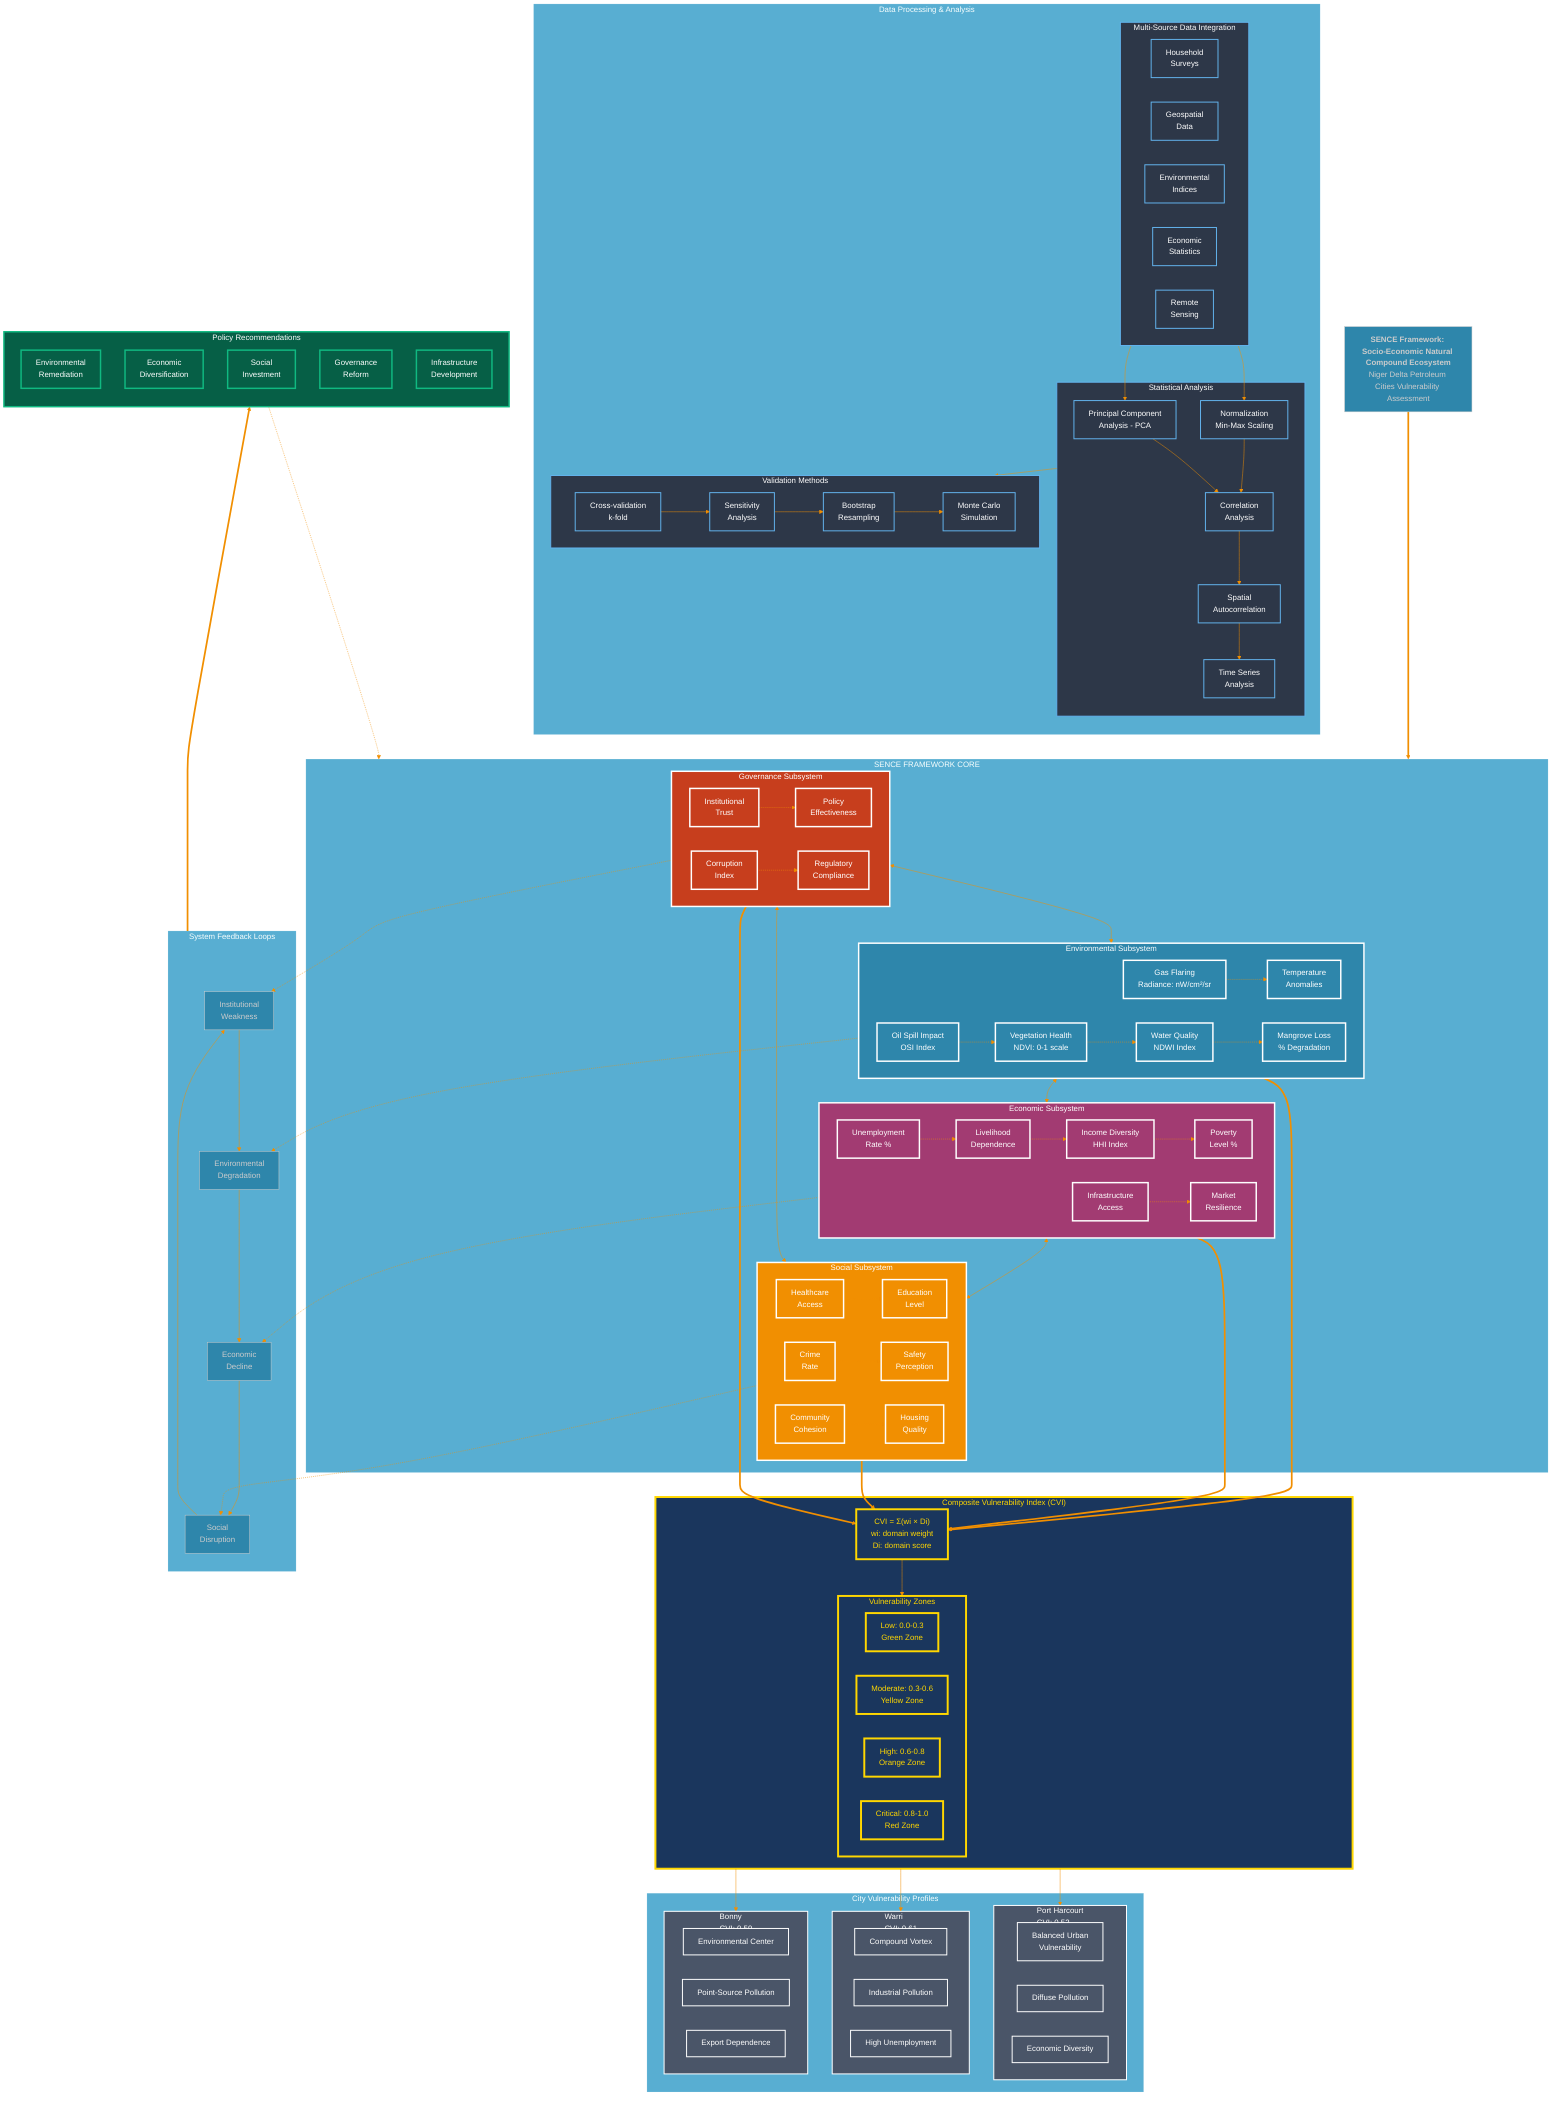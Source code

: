 %%{init: {'theme':'dark', 'themeVariables': { 'primaryColor':'#2E86AB', 'primaryTextColor':'#fff', 'primaryBorderColor':'#7C8A99', 'lineColor':'#F18F01', 'secondaryColor':'#A23B72', 'tertiaryColor':'#C73E1D', 'background':'#1a1a1a', 'mainBkg':'#2E86AB', 'secondBkg':'#A23B72', 'tertiaryBkg':'#F18F01'}}}%%

graph TB
    %% Title and Main Framework
    TITLE["<b>SENCE Framework: Socio-Economic Natural Compound Ecosystem</b><br/>Niger Delta Petroleum Cities Vulnerability Assessment"]
    
    %% Core Components
    subgraph SENCE["SENCE FRAMEWORK CORE"]
        direction TB
        
        %% Environmental Subsystem
        subgraph ENV["Environmental Subsystem"]
            direction LR
            E1[Oil Spill Impact<br/>OSI Index]
            E2[Gas Flaring<br/>Radiance: nW/cm²/sr]
            E3[Vegetation Health<br/>NDVI: 0-1 scale]
            E4[Water Quality<br/>NDWI Index]
            E5[Mangrove Loss<br/>% Degradation]
            E6[Temperature<br/>Anomalies]
            
            E1 -.-> E3
            E2 -.-> E6
            E3 -.-> E4
            E4 -.-> E5
        end
        
        %% Economic Subsystem
        subgraph ECON["Economic Subsystem"]
            direction LR
            EC1[Unemployment<br/>Rate %]
            EC2[Livelihood<br/>Dependence]
            EC3[Income Diversity<br/>HHI Index]
            EC4[Infrastructure<br/>Access]
            EC5[Poverty<br/>Level %]
            EC6[Market<br/>Resilience]
            
            EC1 -.-> EC2
            EC2 -.-> EC3
            EC3 -.-> EC5
            EC4 -.-> EC6
        end
        
        %% Social Subsystem
        subgraph SOC["Social Subsystem"]
            direction LR
            S1[Healthcare<br/>Access]
            S2[Education<br/>Level]
            S3[Crime<br/>Rate]
            S4[Community<br/>Cohesion]
            S5[Housing<br/>Quality]
            S6[Safety<br/>Perception]
            
            S1 -.-> S2
            S3 -.-> S6
            S4 -.-> S5
        end
        
        %% Governance & Institutional
        subgraph GOV["Governance Subsystem"]
            direction LR
            G1[Institutional<br/>Trust]
            G2[Policy<br/>Effectiveness]
            G3[Corruption<br/>Index]
            G4[Regulatory<br/>Compliance]
            
            G1 -.-> G2
            G3 -.-> G4
        end
    end
    
    %% Data Processing Pipeline
    subgraph PROCESS["Data Processing & Analysis"]
        direction TB
        
        %% Data Sources
        subgraph DATA["Multi-Source Data Integration"]
            D1[Household<br/>Surveys]
            D2[Geospatial<br/>Data]
            D3[Environmental<br/>Indices]
            D4[Economic<br/>Statistics]
            D5[Remote<br/>Sensing]
        end
        
        %% Analysis Methods
        subgraph ANALYSIS["Statistical Analysis"]
            A1[Principal Component<br/>Analysis - PCA]
            A2[Normalization<br/>Min-Max Scaling]
            A3[Correlation<br/>Analysis]
            A4[Spatial<br/>Autocorrelation]
            A5[Time Series<br/>Analysis]
        end
        
        %% Model Validation
        subgraph VALID["Validation Methods"]
            V1[Cross-validation<br/>k-fold]
            V2[Sensitivity<br/>Analysis]
            V3[Bootstrap<br/>Resampling]
            V4[Monte Carlo<br/>Simulation]
        end
    end
    
    %% City-Specific Profiles
    subgraph CITIES["City Vulnerability Profiles"]
        direction LR
        
        subgraph PH["Port Harcourt<br/>CVI: 0.52"]
            PH1[Balanced Urban<br/>Vulnerability]
            PH2[Diffuse Pollution]
            PH3[Economic Diversity]
        end
        
        subgraph WR["Warri<br/>CVI: 0.61"]
            WR1[Compound Vortex]
            WR2[Industrial Pollution]
            WR3[High Unemployment]
        end
        
        subgraph BN["Bonny<br/>CVI: 0.59"]
            BN1[Environmental Center]
            BN2[Point-Source Pollution]
            BN3[Export Dependence]
        end
    end
    
    %% Composite Vulnerability Index
    subgraph CVI["Composite Vulnerability Index (CVI)"]
        direction TB
        
        CVI_CALC["CVI = Σ(wi × Di)<br/>wi: domain weight<br/>Di: domain score"]
        
        subgraph ZONES["Vulnerability Zones"]
            Z1[Low: 0.0-0.3<br/>Green Zone]
            Z2[Moderate: 0.3-0.6<br/>Yellow Zone]
            Z3[High: 0.6-0.8<br/>Orange Zone]
            Z4[Critical: 0.8-1.0<br/>Red Zone]
        end
        
        CVI_CALC --> ZONES
    end
    
    %% Feedback Loops
    subgraph FEEDBACK["System Feedback Loops"]
        direction TB
        
        F1[Environmental<br/>Degradation]
        F2[Economic<br/>Decline]
        F3[Social<br/>Disruption]
        F4[Institutional<br/>Weakness]
        
        F1 --> F2
        F2 --> F3
        F3 --> F4
        F4 --> F1
    end
    
    %% Policy Interventions
    subgraph POLICY["Policy Recommendations"]
        direction TB
        
        P1[Environmental<br/>Remediation]
        P2[Economic<br/>Diversification]
        P3[Social<br/>Investment]
        P4[Governance<br/>Reform]
        P5[Infrastructure<br/>Development]
    end
    
    %% Main Connections
    TITLE ==> SENCE
    
    %% Data Flow
    DATA --> A1
    DATA --> A2
    A1 --> A3
    A2 --> A3
    A3 --> A4
    A4 --> A5
    
    %% Validation Flow
    ANALYSIS --> VALID
    V1 --> V2
    V2 --> V3
    V3 --> V4
    
    %% Subsystem Interactions
    ENV ==> CVI_CALC
    ECON ==> CVI_CALC
    SOC ==> CVI_CALC
    GOV ==> CVI_CALC
    
    %% City Analysis
    CVI --> PH
    CVI --> WR
    CVI --> BN
    
    %% Feedback Integration
    ENV -.-> F1
    ECON -.-> F2
    SOC -.-> F3
    GOV -.-> F4
    
    %% Policy Connections
    FEEDBACK ==> POLICY
    POLICY -.-> SENCE
    
    %% Cross-domain Interactions
    ENV <--> ECON
    ECON <--> SOC
    SOC <--> GOV
    GOV <--> ENV
    
    %% Styling
    classDef envClass fill:#2E86AB,stroke:#fff,stroke-width:3px,color:#fff
    classDef econClass fill:#A23B72,stroke:#fff,stroke-width:3px,color:#fff
    classDef socClass fill:#F18F01,stroke:#fff,stroke-width:3px,color:#fff
    classDef govClass fill:#C73E1D,stroke:#fff,stroke-width:3px,color:#fff
    classDef cityClass fill:#4A5568,stroke:#fff,stroke-width:2px,color:#fff
    classDef cviClass fill:#1A365D,stroke:#FFD700,stroke-width:4px,color:#FFD700
    classDef dataClass fill:#2D3748,stroke:#63B3ED,stroke-width:2px,color:#fff
    classDef policyClass fill:#065F46,stroke:#10B981,stroke-width:3px,color:#fff
    
    class ENV,E1,E2,E3,E4,E5,E6 envClass
    class ECON,EC1,EC2,EC3,EC4,EC5,EC6 econClass
    class SOC,S1,S2,S3,S4,S5,S6 socClass
    class GOV,G1,G2,G3,G4 govClass
    class PH,WR,BN,PH1,PH2,PH3,WR1,WR2,WR3,BN1,BN2,BN3 cityClass
    class CVI,CVI_CALC,ZONES,Z1,Z2,Z3,Z4 cviClass
    class DATA,D1,D2,D3,D4,D5,ANALYSIS,A1,A2,A3,A4,A5,VALID,V1,V2,V3,V4 dataClass
    class POLICY,P1,P2,P3,P4,P5 policyClass